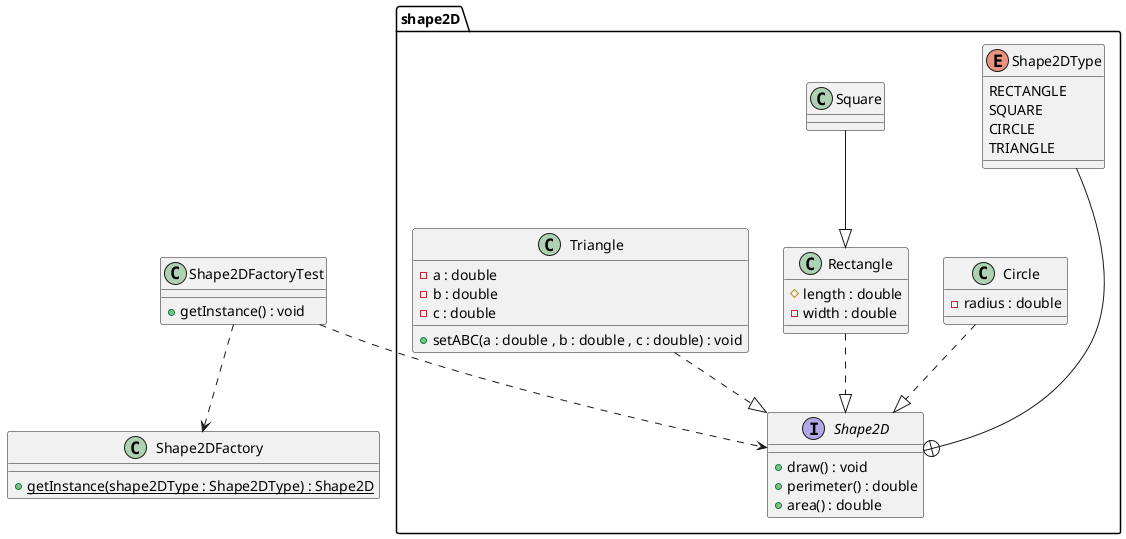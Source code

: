 @startuml
package shape2D{
    enum Shape2DType{
        RECTANGLE
        SQUARE
        CIRCLE
        TRIANGLE
    }
    interface Shape2D{
        + draw() : void
        + perimeter() : double
        + area() : double
    }

    class Circle{
    - radius : double
    }

    class Rectangle{
    # length : double
    - width : double
    }

    class Square{

    }
    class Triangle{
        - a : double
        - b : double
        - c : double

        + setABC(a : double , b : double , c : double) : void
    }
    Circle ..|> Shape2D
    Rectangle ..|> Shape2D
    Square --|> Rectangle
    Triangle ..|> Shape2D
    Shape2DType ---+ Shape2D

}
class Shape2DFactory{
 + getInstance(shape2DType : Shape2DType) : Shape2D {static}
}

class Shape2DFactoryTest {
    + getInstance() : void
}

Shape2DFactoryTest ..> Shape2D
Shape2DFactoryTest ..> Shape2DFactory

@enduml